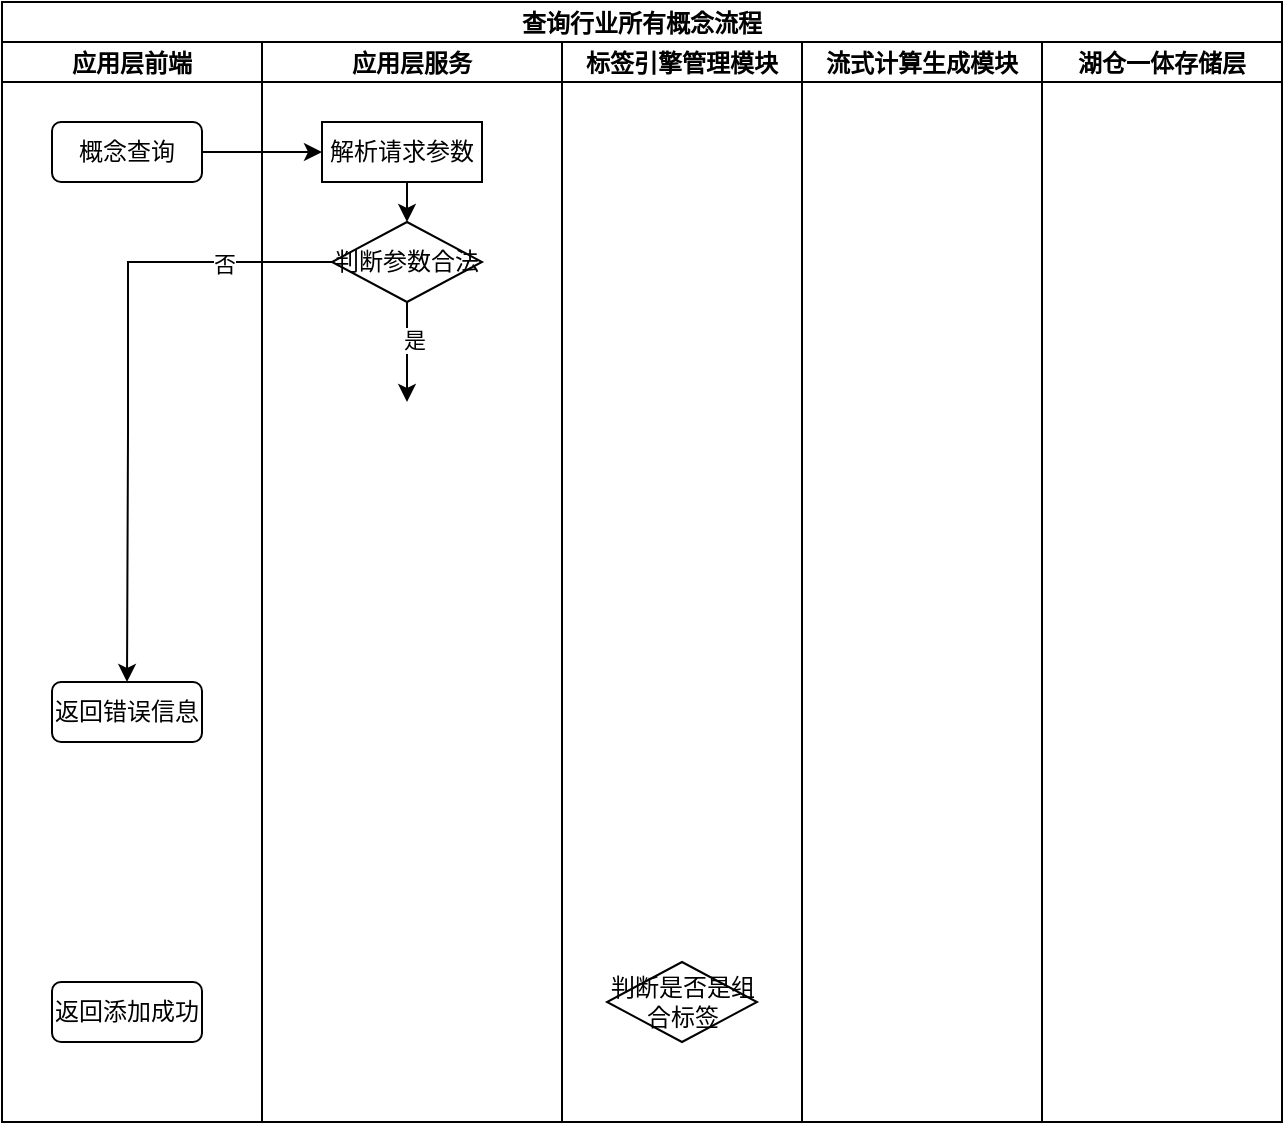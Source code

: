 <mxfile version="17.1.2" type="github">
  <diagram id="_-KhlgRjDGJnE1wBygxN" name="第 1 页">
    <mxGraphModel dx="1158" dy="779" grid="1" gridSize="10" guides="1" tooltips="1" connect="1" arrows="1" fold="1" page="1" pageScale="1" pageWidth="850" pageHeight="1100" math="0" shadow="0">
      <root>
        <mxCell id="0" />
        <mxCell id="1" parent="0" />
        <mxCell id="_END5mWc-I215Ko7BJCz-1" value="查询行业所有概念流程" style="swimlane;childLayout=stackLayout;resizeParent=1;resizeParentMax=0;startSize=20;" vertex="1" parent="1">
          <mxGeometry x="100" y="120" width="640" height="560" as="geometry" />
        </mxCell>
        <mxCell id="_END5mWc-I215Ko7BJCz-2" value="应用层前端" style="swimlane;startSize=20;" vertex="1" parent="_END5mWc-I215Ko7BJCz-1">
          <mxGeometry y="20" width="130" height="540" as="geometry" />
        </mxCell>
        <mxCell id="_END5mWc-I215Ko7BJCz-3" value="概念查询" style="rounded=1;whiteSpace=wrap;html=1;" vertex="1" parent="_END5mWc-I215Ko7BJCz-2">
          <mxGeometry x="25" y="40" width="75" height="30" as="geometry" />
        </mxCell>
        <mxCell id="_END5mWc-I215Ko7BJCz-4" value="返回错误信息" style="rounded=1;whiteSpace=wrap;html=1;" vertex="1" parent="_END5mWc-I215Ko7BJCz-2">
          <mxGeometry x="25" y="320" width="75" height="30" as="geometry" />
        </mxCell>
        <mxCell id="_END5mWc-I215Ko7BJCz-5" value="返回添加成功" style="rounded=1;whiteSpace=wrap;html=1;" vertex="1" parent="_END5mWc-I215Ko7BJCz-2">
          <mxGeometry x="25" y="470" width="75" height="30" as="geometry" />
        </mxCell>
        <mxCell id="_END5mWc-I215Ko7BJCz-6" value="应用层服务" style="swimlane;startSize=20;" vertex="1" parent="_END5mWc-I215Ko7BJCz-1">
          <mxGeometry x="130" y="20" width="150" height="540" as="geometry" />
        </mxCell>
        <mxCell id="_END5mWc-I215Ko7BJCz-7" style="edgeStyle=orthogonalEdgeStyle;rounded=0;orthogonalLoop=1;jettySize=auto;html=1;exitX=0.5;exitY=1;exitDx=0;exitDy=0;entryX=0.5;entryY=0;entryDx=0;entryDy=0;" edge="1" parent="_END5mWc-I215Ko7BJCz-6" source="_END5mWc-I215Ko7BJCz-8" target="_END5mWc-I215Ko7BJCz-10">
          <mxGeometry relative="1" as="geometry" />
        </mxCell>
        <mxCell id="_END5mWc-I215Ko7BJCz-8" value="解析请求参数" style="rounded=0;whiteSpace=wrap;html=1;" vertex="1" parent="_END5mWc-I215Ko7BJCz-6">
          <mxGeometry x="30" y="40" width="80" height="30" as="geometry" />
        </mxCell>
        <mxCell id="_END5mWc-I215Ko7BJCz-9" style="edgeStyle=orthogonalEdgeStyle;rounded=0;orthogonalLoop=1;jettySize=auto;html=1;exitX=0.5;exitY=1;exitDx=0;exitDy=0;" edge="1" parent="_END5mWc-I215Ko7BJCz-6" source="_END5mWc-I215Ko7BJCz-10">
          <mxGeometry relative="1" as="geometry">
            <mxPoint x="72.5" y="180" as="targetPoint" />
          </mxGeometry>
        </mxCell>
        <mxCell id="_END5mWc-I215Ko7BJCz-38" value="是" style="edgeLabel;html=1;align=center;verticalAlign=middle;resizable=0;points=[];" vertex="1" connectable="0" parent="_END5mWc-I215Ko7BJCz-9">
          <mxGeometry x="-0.24" y="3" relative="1" as="geometry">
            <mxPoint as="offset" />
          </mxGeometry>
        </mxCell>
        <mxCell id="_END5mWc-I215Ko7BJCz-10" value="判断参数合法" style="rhombus;whiteSpace=wrap;html=1;" vertex="1" parent="_END5mWc-I215Ko7BJCz-6">
          <mxGeometry x="35" y="90" width="75" height="40" as="geometry" />
        </mxCell>
        <mxCell id="_END5mWc-I215Ko7BJCz-12" value="标签引擎管理模块" style="swimlane;startSize=20;" vertex="1" parent="_END5mWc-I215Ko7BJCz-1">
          <mxGeometry x="280" y="20" width="120" height="540" as="geometry" />
        </mxCell>
        <mxCell id="_END5mWc-I215Ko7BJCz-14" value="判断是否是组合标签" style="rhombus;whiteSpace=wrap;html=1;" vertex="1" parent="_END5mWc-I215Ko7BJCz-12">
          <mxGeometry x="22.5" y="460" width="75" height="40" as="geometry" />
        </mxCell>
        <mxCell id="_END5mWc-I215Ko7BJCz-16" value="流式计算生成模块" style="swimlane;startSize=20;" vertex="1" parent="_END5mWc-I215Ko7BJCz-1">
          <mxGeometry x="400" y="20" width="120" height="540" as="geometry" />
        </mxCell>
        <mxCell id="_END5mWc-I215Ko7BJCz-23" style="edgeStyle=orthogonalEdgeStyle;rounded=0;orthogonalLoop=1;jettySize=auto;html=1;exitX=1;exitY=0.5;exitDx=0;exitDy=0;" edge="1" parent="_END5mWc-I215Ko7BJCz-1" source="_END5mWc-I215Ko7BJCz-3" target="_END5mWc-I215Ko7BJCz-8">
          <mxGeometry relative="1" as="geometry" />
        </mxCell>
        <mxCell id="_END5mWc-I215Ko7BJCz-24" style="edgeStyle=orthogonalEdgeStyle;rounded=0;orthogonalLoop=1;jettySize=auto;html=1;exitX=0;exitY=0.5;exitDx=0;exitDy=0;entryX=0.5;entryY=0;entryDx=0;entryDy=0;" edge="1" parent="_END5mWc-I215Ko7BJCz-1" source="_END5mWc-I215Ko7BJCz-10" target="_END5mWc-I215Ko7BJCz-4">
          <mxGeometry relative="1" as="geometry">
            <Array as="points">
              <mxPoint x="63" y="130" />
              <mxPoint x="63" y="215" />
            </Array>
          </mxGeometry>
        </mxCell>
        <mxCell id="_END5mWc-I215Ko7BJCz-25" value="否" style="edgeLabel;html=1;align=center;verticalAlign=middle;resizable=0;points=[];" vertex="1" connectable="0" parent="_END5mWc-I215Ko7BJCz-24">
          <mxGeometry x="-0.654" y="1" relative="1" as="geometry">
            <mxPoint as="offset" />
          </mxGeometry>
        </mxCell>
        <mxCell id="_END5mWc-I215Ko7BJCz-27" value="湖仓一体存储层" style="swimlane;startSize=20;" vertex="1" parent="_END5mWc-I215Ko7BJCz-1">
          <mxGeometry x="520" y="20" width="120" height="540" as="geometry" />
        </mxCell>
      </root>
    </mxGraphModel>
  </diagram>
</mxfile>
